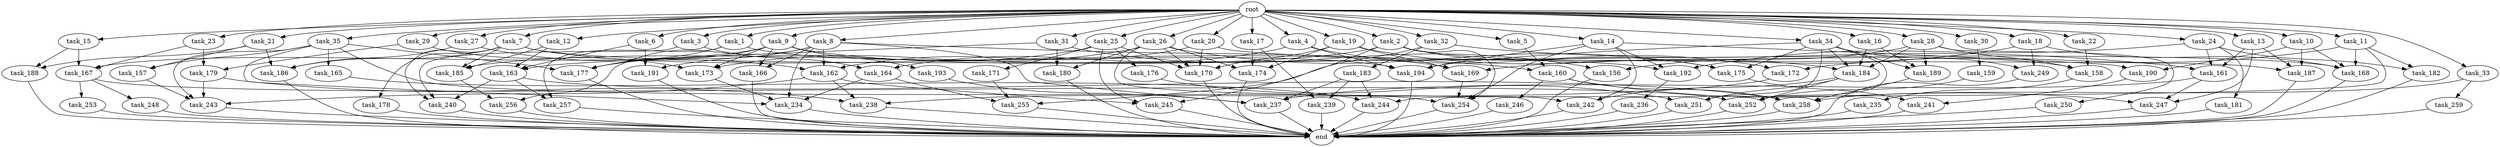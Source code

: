 digraph G {
  task_162 [size="13142599925.760000"];
  task_189 [size="5068061409.280000"];
  task_240 [size="14431090114.559999"];
  task_15 [size="10.240000"];
  task_7 [size="10.240000"];
  task_161 [size="7645041786.880000"];
  task_9 [size="10.240000"];
  task_163 [size="5325759447.040000"];
  task_183 [size="343597383.680000"];
  task_4 [size="10.240000"];
  task_179 [size="3521873182.720000"];
  task_20 [size="10.240000"];
  task_166 [size="11682311045.120001"];
  task_13 [size="10.240000"];
  task_14 [size="10.240000"];
  task_174 [size="9191230013.440001"];
  task_157 [size="8418135900.160000"];
  task_3 [size="10.240000"];
  task_159 [size="343597383.680000"];
  task_192 [size="16320875724.800001"];
  task_5 [size="10.240000"];
  task_169 [size="5927054868.480000"];
  task_236 [size="773094113.280000"];
  task_253 [size="5497558138.880000"];
  task_22 [size="10.240000"];
  task_26 [size="10.240000"];
  task_28 [size="10.240000"];
  task_19 [size="10.240000"];
  task_158 [size="14602888806.400000"];
  task_175 [size="13314398617.600000"];
  task_2 [size="10.240000"];
  task_186 [size="11510512353.280001"];
  task_172 [size="5239860101.120000"];
  task_251 [size="9878424780.800001"];
  task_185 [size="8074538516.480000"];
  task_176 [size="3092376453.120000"];
  task_25 [size="10.240000"];
  task_190 [size="3865470566.400000"];
  task_31 [size="10.240000"];
  task_188 [size="6356551598.080000"];
  task_191 [size="7301444403.200000"];
  task_23 [size="10.240000"];
  task_164 [size="11682311045.120001"];
  task_165 [size="4209067950.080000"];
  task_194 [size="10222022164.480000"];
  task_238 [size="17523466567.680000"];
  task_257 [size="9706626088.960001"];
  task_237 [size="16406775070.720001"];
  task_29 [size="10.240000"];
  task_1 [size="10.240000"];
  task_30 [size="10.240000"];
  task_173 [size="14946486190.080000"];
  task_180 [size="4552665333.760000"];
  task_171 [size="3092376453.120000"];
  task_193 [size="8589934592.000000"];
  task_184 [size="9277129359.360001"];
  task_244 [size="10479720202.240000"];
  task_24 [size="10.240000"];
  task_18 [size="10.240000"];
  task_167 [size="12111807774.719999"];
  task_243 [size="26886495272.959999"];
  task_249 [size="3521873182.720000"];
  task_254 [size="14087492730.880001"];
  task_242 [size="5755256176.640000"];
  task_170 [size="14602888806.400000"];
  task_245 [size="18640158064.639999"];
  task_32 [size="10.240000"];
  task_12 [size="10.240000"];
  task_156 [size="2491081031.680000"];
  task_248 [size="5497558138.880000"];
  task_168 [size="6957847019.520000"];
  task_21 [size="10.240000"];
  task_177 [size="20100446945.279999"];
  task_256 [size="4466765987.840000"];
  task_16 [size="10.240000"];
  task_259 [size="343597383.680000"];
  task_246 [size="2147483648.000000"];
  task_8 [size="10.240000"];
  task_34 [size="10.240000"];
  root [size="0.000000"];
  task_17 [size="10.240000"];
  end [size="0.000000"];
  task_178 [size="343597383.680000"];
  task_10 [size="10.240000"];
  task_27 [size="10.240000"];
  task_182 [size="9105330667.520000"];
  task_6 [size="10.240000"];
  task_35 [size="10.240000"];
  task_33 [size="10.240000"];
  task_241 [size="5583457484.800000"];
  task_239 [size="7730941132.800000"];
  task_234 [size="20100446945.279999"];
  task_181 [size="6957847019.520000"];
  task_255 [size="14431090114.559999"];
  task_247 [size="6700148981.760000"];
  task_187 [size="6528350289.920000"];
  task_11 [size="10.240000"];
  task_258 [size="8761733283.840000"];
  task_250 [size="2147483648.000000"];
  task_252 [size="10565619548.160000"];
  task_235 [size="2147483648.000000"];
  task_160 [size="10050223472.639999"];

  task_162 -> task_243 [size="838860800.000000"];
  task_162 -> task_245 [size="838860800.000000"];
  task_162 -> task_238 [size="838860800.000000"];
  task_189 -> task_258 [size="75497472.000000"];
  task_240 -> end [size="1.000000"];
  task_15 -> task_167 [size="209715200.000000"];
  task_15 -> task_188 [size="209715200.000000"];
  task_7 -> task_178 [size="33554432.000000"];
  task_7 -> task_186 [size="33554432.000000"];
  task_7 -> task_169 [size="33554432.000000"];
  task_7 -> task_185 [size="33554432.000000"];
  task_7 -> task_168 [size="33554432.000000"];
  task_7 -> task_240 [size="33554432.000000"];
  task_161 -> task_237 [size="411041792.000000"];
  task_161 -> task_247 [size="411041792.000000"];
  task_9 -> task_167 [size="838860800.000000"];
  task_9 -> task_192 [size="838860800.000000"];
  task_9 -> task_173 [size="838860800.000000"];
  task_9 -> task_177 [size="838860800.000000"];
  task_9 -> task_166 [size="838860800.000000"];
  task_9 -> task_193 [size="838860800.000000"];
  task_163 -> task_258 [size="536870912.000000"];
  task_163 -> task_257 [size="536870912.000000"];
  task_163 -> task_240 [size="536870912.000000"];
  task_183 -> task_244 [size="679477248.000000"];
  task_183 -> task_239 [size="679477248.000000"];
  task_183 -> task_237 [size="679477248.000000"];
  task_4 -> task_164 [size="301989888.000000"];
  task_4 -> task_172 [size="301989888.000000"];
  task_4 -> task_194 [size="301989888.000000"];
  task_179 -> task_243 [size="838860800.000000"];
  task_179 -> task_238 [size="838860800.000000"];
  task_20 -> task_162 [size="301989888.000000"];
  task_20 -> task_170 [size="301989888.000000"];
  task_20 -> task_187 [size="301989888.000000"];
  task_166 -> end [size="1.000000"];
  task_13 -> task_161 [size="33554432.000000"];
  task_13 -> task_247 [size="33554432.000000"];
  task_13 -> task_187 [size="33554432.000000"];
  task_14 -> task_190 [size="75497472.000000"];
  task_14 -> task_192 [size="75497472.000000"];
  task_14 -> task_242 [size="75497472.000000"];
  task_14 -> task_194 [size="75497472.000000"];
  task_14 -> task_254 [size="75497472.000000"];
  task_174 -> end [size="1.000000"];
  task_157 -> task_243 [size="536870912.000000"];
  task_3 -> task_164 [size="838860800.000000"];
  task_3 -> task_240 [size="838860800.000000"];
  task_159 -> task_252 [size="209715200.000000"];
  task_192 -> task_236 [size="75497472.000000"];
  task_5 -> task_160 [size="679477248.000000"];
  task_169 -> task_254 [size="209715200.000000"];
  task_236 -> end [size="1.000000"];
  task_253 -> end [size="1.000000"];
  task_22 -> task_158 [size="536870912.000000"];
  task_26 -> task_174 [size="411041792.000000"];
  task_26 -> task_173 [size="411041792.000000"];
  task_26 -> task_180 [size="411041792.000000"];
  task_26 -> task_242 [size="411041792.000000"];
  task_26 -> task_175 [size="411041792.000000"];
  task_26 -> task_170 [size="411041792.000000"];
  task_28 -> task_158 [size="209715200.000000"];
  task_28 -> task_189 [size="209715200.000000"];
  task_28 -> task_156 [size="209715200.000000"];
  task_28 -> task_250 [size="209715200.000000"];
  task_28 -> task_184 [size="209715200.000000"];
  task_19 -> task_169 [size="411041792.000000"];
  task_19 -> task_174 [size="411041792.000000"];
  task_19 -> task_170 [size="411041792.000000"];
  task_19 -> task_184 [size="411041792.000000"];
  task_158 -> task_235 [size="209715200.000000"];
  task_175 -> task_241 [size="411041792.000000"];
  task_2 -> task_158 [size="679477248.000000"];
  task_2 -> task_175 [size="679477248.000000"];
  task_2 -> task_245 [size="679477248.000000"];
  task_2 -> task_254 [size="679477248.000000"];
  task_2 -> task_185 [size="679477248.000000"];
  task_186 -> end [size="1.000000"];
  task_172 -> task_238 [size="33554432.000000"];
  task_251 -> end [size="1.000000"];
  task_185 -> task_256 [size="134217728.000000"];
  task_176 -> task_251 [size="679477248.000000"];
  task_25 -> task_176 [size="301989888.000000"];
  task_25 -> task_191 [size="301989888.000000"];
  task_25 -> task_171 [size="301989888.000000"];
  task_25 -> task_170 [size="301989888.000000"];
  task_25 -> task_245 [size="301989888.000000"];
  task_190 -> task_241 [size="134217728.000000"];
  task_31 -> task_180 [size="33554432.000000"];
  task_31 -> task_156 [size="33554432.000000"];
  task_31 -> task_163 [size="33554432.000000"];
  task_188 -> end [size="1.000000"];
  task_191 -> end [size="1.000000"];
  task_23 -> task_167 [size="134217728.000000"];
  task_23 -> task_179 [size="134217728.000000"];
  task_164 -> task_255 [size="838860800.000000"];
  task_164 -> task_234 [size="838860800.000000"];
  task_165 -> task_244 [size="134217728.000000"];
  task_194 -> end [size="1.000000"];
  task_238 -> end [size="1.000000"];
  task_257 -> end [size="1.000000"];
  task_237 -> end [size="1.000000"];
  task_29 -> task_179 [size="209715200.000000"];
  task_29 -> task_173 [size="209715200.000000"];
  task_1 -> task_177 [size="411041792.000000"];
  task_1 -> task_194 [size="411041792.000000"];
  task_1 -> task_257 [size="411041792.000000"];
  task_30 -> task_159 [size="33554432.000000"];
  task_173 -> task_234 [size="411041792.000000"];
  task_180 -> end [size="1.000000"];
  task_171 -> task_255 [size="536870912.000000"];
  task_193 -> task_237 [size="209715200.000000"];
  task_184 -> task_252 [size="75497472.000000"];
  task_184 -> task_242 [size="75497472.000000"];
  task_184 -> task_251 [size="75497472.000000"];
  task_244 -> end [size="1.000000"];
  task_24 -> task_181 [size="679477248.000000"];
  task_24 -> task_192 [size="679477248.000000"];
  task_24 -> task_182 [size="679477248.000000"];
  task_24 -> task_161 [size="679477248.000000"];
  task_18 -> task_168 [size="134217728.000000"];
  task_18 -> task_169 [size="134217728.000000"];
  task_18 -> task_249 [size="134217728.000000"];
  task_167 -> task_252 [size="536870912.000000"];
  task_167 -> task_248 [size="536870912.000000"];
  task_167 -> task_253 [size="536870912.000000"];
  task_243 -> end [size="1.000000"];
  task_249 -> end [size="1.000000"];
  task_254 -> end [size="1.000000"];
  task_242 -> end [size="1.000000"];
  task_170 -> end [size="1.000000"];
  task_245 -> end [size="1.000000"];
  task_32 -> task_255 [size="33554432.000000"];
  task_32 -> task_183 [size="33554432.000000"];
  task_32 -> task_161 [size="33554432.000000"];
  task_12 -> task_163 [size="75497472.000000"];
  task_12 -> task_185 [size="75497472.000000"];
  task_156 -> end [size="1.000000"];
  task_248 -> end [size="1.000000"];
  task_168 -> end [size="1.000000"];
  task_21 -> task_157 [size="411041792.000000"];
  task_21 -> task_186 [size="411041792.000000"];
  task_21 -> task_188 [size="411041792.000000"];
  task_177 -> end [size="1.000000"];
  task_256 -> end [size="1.000000"];
  task_16 -> task_189 [size="75497472.000000"];
  task_16 -> task_184 [size="75497472.000000"];
  task_259 -> end [size="1.000000"];
  task_246 -> end [size="1.000000"];
  task_8 -> task_162 [size="301989888.000000"];
  task_8 -> task_237 [size="301989888.000000"];
  task_8 -> task_234 [size="301989888.000000"];
  task_8 -> task_177 [size="301989888.000000"];
  task_8 -> task_256 [size="301989888.000000"];
  task_8 -> task_166 [size="301989888.000000"];
  task_8 -> task_160 [size="301989888.000000"];
  task_34 -> task_189 [size="209715200.000000"];
  task_34 -> task_249 [size="209715200.000000"];
  task_34 -> task_251 [size="209715200.000000"];
  task_34 -> task_184 [size="209715200.000000"];
  task_34 -> task_252 [size="209715200.000000"];
  task_34 -> task_175 [size="209715200.000000"];
  task_34 -> task_194 [size="209715200.000000"];
  root -> task_26 [size="1.000000"];
  root -> task_8 [size="1.000000"];
  root -> task_34 [size="1.000000"];
  root -> task_28 [size="1.000000"];
  root -> task_15 [size="1.000000"];
  root -> task_29 [size="1.000000"];
  root -> task_17 [size="1.000000"];
  root -> task_9 [size="1.000000"];
  root -> task_6 [size="1.000000"];
  root -> task_2 [size="1.000000"];
  root -> task_10 [size="1.000000"];
  root -> task_27 [size="1.000000"];
  root -> task_7 [size="1.000000"];
  root -> task_4 [size="1.000000"];
  root -> task_24 [size="1.000000"];
  root -> task_25 [size="1.000000"];
  root -> task_18 [size="1.000000"];
  root -> task_20 [size="1.000000"];
  root -> task_35 [size="1.000000"];
  root -> task_13 [size="1.000000"];
  root -> task_31 [size="1.000000"];
  root -> task_14 [size="1.000000"];
  root -> task_1 [size="1.000000"];
  root -> task_23 [size="1.000000"];
  root -> task_11 [size="1.000000"];
  root -> task_3 [size="1.000000"];
  root -> task_32 [size="1.000000"];
  root -> task_5 [size="1.000000"];
  root -> task_12 [size="1.000000"];
  root -> task_22 [size="1.000000"];
  root -> task_19 [size="1.000000"];
  root -> task_33 [size="1.000000"];
  root -> task_21 [size="1.000000"];
  root -> task_16 [size="1.000000"];
  root -> task_30 [size="1.000000"];
  task_17 -> task_239 [size="75497472.000000"];
  task_17 -> task_174 [size="75497472.000000"];
  task_178 -> end [size="1.000000"];
  task_10 -> task_168 [size="301989888.000000"];
  task_10 -> task_190 [size="301989888.000000"];
  task_10 -> task_187 [size="301989888.000000"];
  task_27 -> task_162 [size="679477248.000000"];
  task_27 -> task_186 [size="679477248.000000"];
  task_182 -> end [size="1.000000"];
  task_6 -> task_191 [size="411041792.000000"];
  task_6 -> task_163 [size="411041792.000000"];
  task_35 -> task_157 [size="411041792.000000"];
  task_35 -> task_165 [size="411041792.000000"];
  task_35 -> task_254 [size="411041792.000000"];
  task_35 -> task_234 [size="411041792.000000"];
  task_35 -> task_243 [size="411041792.000000"];
  task_35 -> task_177 [size="411041792.000000"];
  task_33 -> task_258 [size="33554432.000000"];
  task_33 -> task_259 [size="33554432.000000"];
  task_241 -> end [size="1.000000"];
  task_239 -> end [size="1.000000"];
  task_234 -> end [size="1.000000"];
  task_181 -> end [size="1.000000"];
  task_255 -> end [size="1.000000"];
  task_247 -> end [size="1.000000"];
  task_187 -> end [size="1.000000"];
  task_11 -> task_168 [size="209715200.000000"];
  task_11 -> task_244 [size="209715200.000000"];
  task_11 -> task_182 [size="209715200.000000"];
  task_11 -> task_172 [size="209715200.000000"];
  task_258 -> end [size="1.000000"];
  task_250 -> end [size="1.000000"];
  task_252 -> end [size="1.000000"];
  task_235 -> end [size="1.000000"];
  task_160 -> task_246 [size="209715200.000000"];
  task_160 -> task_258 [size="209715200.000000"];
  task_160 -> task_247 [size="209715200.000000"];
}
